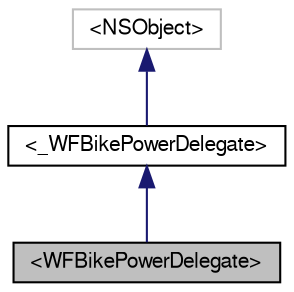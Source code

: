 digraph "&lt;WFBikePowerDelegate&gt;"
{
  edge [fontname="FreeSans",fontsize="10",labelfontname="FreeSans",labelfontsize="10"];
  node [fontname="FreeSans",fontsize="10",shape=record];
  Node1 [label="\<WFBikePowerDelegate\>",height=0.2,width=0.4,color="black", fillcolor="grey75", style="filled", fontcolor="black"];
  Node2 -> Node1 [dir="back",color="midnightblue",fontsize="10",style="solid",fontname="FreeSans"];
  Node2 [label="\<_WFBikePowerDelegate\>",height=0.2,width=0.4,color="black", fillcolor="white", style="filled",URL="$protocol___w_f_bike_power_delegate-p.html"];
  Node3 -> Node2 [dir="back",color="midnightblue",fontsize="10",style="solid",fontname="FreeSans"];
  Node3 [label="\<NSObject\>",height=0.2,width=0.4,color="grey75", fillcolor="white", style="filled"];
}

